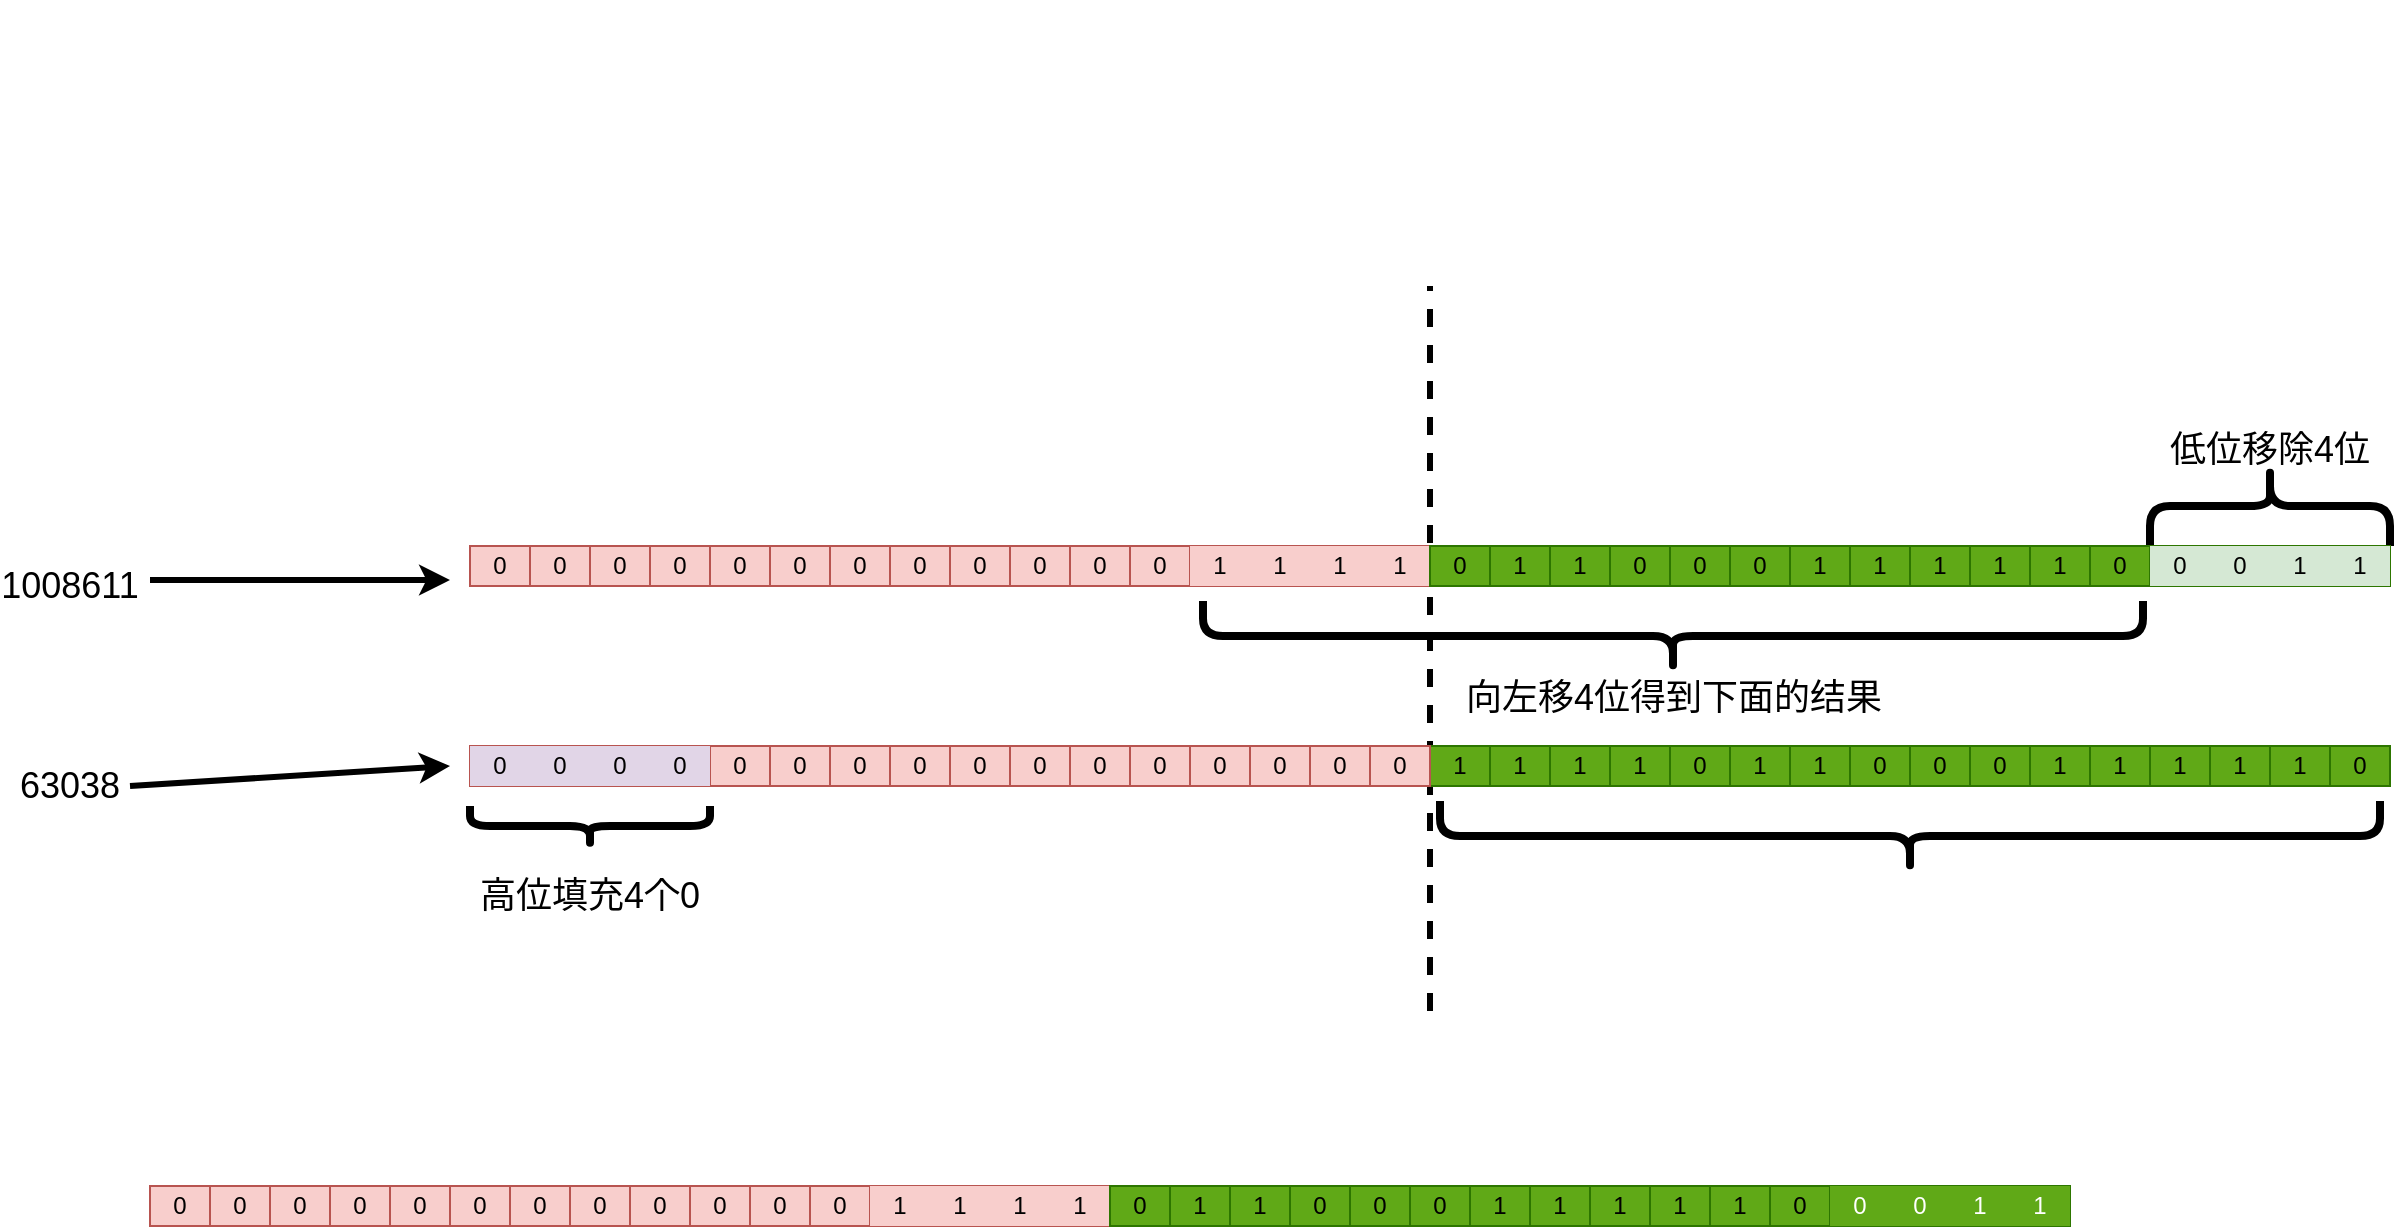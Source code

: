 <mxfile version="14.6.0" type="github">
  <diagram id="zftOgERidzZRtkF6X8tJ" name="第 1 页">
    <mxGraphModel dx="1865" dy="499" grid="1" gridSize="10" guides="1" tooltips="1" connect="1" arrows="1" fold="1" page="1" pageScale="1" pageWidth="827" pageHeight="1169" math="0" shadow="0">
      <root>
        <mxCell id="0" />
        <mxCell id="1" parent="0" />
        <mxCell id="Dma4Zu4GrPWk_2FgmA7a-1" style="edgeStyle=orthogonalEdgeStyle;rounded=0;orthogonalLoop=1;jettySize=auto;html=1;exitX=0.5;exitY=1;exitDx=0;exitDy=0;fontSize=7;" edge="1" parent="1">
          <mxGeometry relative="1" as="geometry">
            <mxPoint x="-325" y="285" as="sourcePoint" />
            <mxPoint x="-325" y="285" as="targetPoint" />
          </mxGeometry>
        </mxCell>
        <mxCell id="Dma4Zu4GrPWk_2FgmA7a-2" value="" style="shape=curlyBracket;whiteSpace=wrap;html=1;rounded=1;fontSize=7;rotation=-90;strokeWidth=4;" vertex="1" parent="1">
          <mxGeometry x="164" y="360" width="35" height="470" as="geometry" />
        </mxCell>
        <mxCell id="Dma4Zu4GrPWk_2FgmA7a-3" value="&lt;font style=&quot;font-size: 18px&quot;&gt;高位填充4个0&lt;/font&gt;" style="text;html=1;strokeColor=none;fillColor=none;align=center;verticalAlign=middle;whiteSpace=wrap;rounded=0;fontSize=7;" vertex="1" parent="1">
          <mxGeometry x="-470" y="700" width="220" height="50" as="geometry" />
        </mxCell>
        <mxCell id="Dma4Zu4GrPWk_2FgmA7a-4" value="" style="shape=curlyBracket;whiteSpace=wrap;html=1;rounded=1;strokeColor=#000000;strokeWidth=4;fillColor=#F8CECC;fontSize=7;align=left;rotation=90;" vertex="1" parent="1">
          <mxGeometry x="460" y="470" width="40" height="120" as="geometry" />
        </mxCell>
        <mxCell id="Dma4Zu4GrPWk_2FgmA7a-5" value="&lt;font style=&quot;font-size: 18px&quot;&gt;低位移除4位&lt;/font&gt;" style="text;html=1;strokeColor=none;fillColor=none;align=center;verticalAlign=middle;whiteSpace=wrap;rounded=0;fontSize=7;" vertex="1" parent="1">
          <mxGeometry x="420" y="491.75" width="120" height="20" as="geometry" />
        </mxCell>
        <mxCell id="Dma4Zu4GrPWk_2FgmA7a-6" value="" style="shape=curlyBracket;whiteSpace=wrap;html=1;rounded=1;fontSize=7;rotation=-90;strokeWidth=4;" vertex="1" parent="1">
          <mxGeometry x="282.5" y="460" width="35" height="470" as="geometry" />
        </mxCell>
        <mxCell id="Dma4Zu4GrPWk_2FgmA7a-7" value="&lt;font style=&quot;font-size: 18px&quot;&gt;向左移4位得到下面的结果&lt;/font&gt;" style="text;html=1;strokeColor=none;fillColor=none;align=center;verticalAlign=middle;whiteSpace=wrap;rounded=0;fontSize=7;" vertex="1" parent="1">
          <mxGeometry x="69.75" y="611.38" width="223.5" height="28.62" as="geometry" />
        </mxCell>
        <mxCell id="Dma4Zu4GrPWk_2FgmA7a-8" value="" style="endArrow=none;dashed=1;html=1;strokeWidth=3;fontSize=7;" edge="1" parent="1">
          <mxGeometry width="50" height="50" relative="1" as="geometry">
            <mxPoint x="60" y="782.5" as="sourcePoint" />
            <mxPoint x="60" y="420" as="targetPoint" />
          </mxGeometry>
        </mxCell>
        <mxCell id="Dma4Zu4GrPWk_2FgmA7a-9" value="" style="shape=curlyBracket;whiteSpace=wrap;html=1;rounded=1;strokeColor=#000000;strokeWidth=4;fillColor=#FFFFFF;fontSize=7;align=left;rotation=-90;" vertex="1" parent="1">
          <mxGeometry x="-370" y="630" width="20" height="120" as="geometry" />
        </mxCell>
        <mxCell id="Dma4Zu4GrPWk_2FgmA7a-10" value="" style="shape=table;html=1;whiteSpace=wrap;startSize=0;container=1;collapsible=0;childLayout=tableLayout;aspect=fixed;strokeColor=#b85450;fillColor=#F8CECC;" vertex="1" parent="1">
          <mxGeometry x="-420" y="550" width="480" height="20" as="geometry" />
        </mxCell>
        <mxCell id="Dma4Zu4GrPWk_2FgmA7a-11" value="" style="shape=partialRectangle;html=1;whiteSpace=wrap;collapsible=0;dropTarget=0;pointerEvents=0;fillColor=none;top=0;left=0;bottom=0;right=0;points=[[0,0.5],[1,0.5]];portConstraint=eastwest;" vertex="1" parent="Dma4Zu4GrPWk_2FgmA7a-10">
          <mxGeometry width="480" height="20" as="geometry" />
        </mxCell>
        <mxCell id="Dma4Zu4GrPWk_2FgmA7a-12" value="0" style="shape=partialRectangle;html=1;whiteSpace=wrap;connectable=0;overflow=hidden;fillColor=none;top=0;left=0;bottom=0;right=0;" vertex="1" parent="Dma4Zu4GrPWk_2FgmA7a-11">
          <mxGeometry width="30" height="20" as="geometry" />
        </mxCell>
        <mxCell id="Dma4Zu4GrPWk_2FgmA7a-13" value="0" style="shape=partialRectangle;html=1;whiteSpace=wrap;connectable=0;overflow=hidden;fillColor=none;top=0;left=0;bottom=0;right=0;" vertex="1" parent="Dma4Zu4GrPWk_2FgmA7a-11">
          <mxGeometry x="30" width="30" height="20" as="geometry" />
        </mxCell>
        <mxCell id="Dma4Zu4GrPWk_2FgmA7a-14" value="0" style="shape=partialRectangle;html=1;whiteSpace=wrap;connectable=0;overflow=hidden;fillColor=none;top=0;left=0;bottom=0;right=0;" vertex="1" parent="Dma4Zu4GrPWk_2FgmA7a-11">
          <mxGeometry x="60" width="30" height="20" as="geometry" />
        </mxCell>
        <mxCell id="Dma4Zu4GrPWk_2FgmA7a-15" value="0" style="shape=partialRectangle;html=1;whiteSpace=wrap;connectable=0;overflow=hidden;fillColor=none;top=0;left=0;bottom=0;right=0;" vertex="1" parent="Dma4Zu4GrPWk_2FgmA7a-11">
          <mxGeometry x="90" width="30" height="20" as="geometry" />
        </mxCell>
        <mxCell id="Dma4Zu4GrPWk_2FgmA7a-16" value="0" style="shape=partialRectangle;html=1;whiteSpace=wrap;connectable=0;overflow=hidden;fillColor=none;top=0;left=0;bottom=0;right=0;" vertex="1" parent="Dma4Zu4GrPWk_2FgmA7a-11">
          <mxGeometry x="120" width="30" height="20" as="geometry" />
        </mxCell>
        <mxCell id="Dma4Zu4GrPWk_2FgmA7a-17" value="0" style="shape=partialRectangle;html=1;whiteSpace=wrap;connectable=0;overflow=hidden;fillColor=none;top=0;left=0;bottom=0;right=0;" vertex="1" parent="Dma4Zu4GrPWk_2FgmA7a-11">
          <mxGeometry x="150" width="30" height="20" as="geometry" />
        </mxCell>
        <mxCell id="Dma4Zu4GrPWk_2FgmA7a-18" value="0" style="shape=partialRectangle;html=1;whiteSpace=wrap;connectable=0;overflow=hidden;fillColor=none;top=0;left=0;bottom=0;right=0;" vertex="1" parent="Dma4Zu4GrPWk_2FgmA7a-11">
          <mxGeometry x="180" width="30" height="20" as="geometry" />
        </mxCell>
        <mxCell id="Dma4Zu4GrPWk_2FgmA7a-19" value="0" style="shape=partialRectangle;html=1;whiteSpace=wrap;connectable=0;overflow=hidden;fillColor=none;top=0;left=0;bottom=0;right=0;" vertex="1" parent="Dma4Zu4GrPWk_2FgmA7a-11">
          <mxGeometry x="210" width="30" height="20" as="geometry" />
        </mxCell>
        <mxCell id="Dma4Zu4GrPWk_2FgmA7a-20" value="0" style="shape=partialRectangle;html=1;whiteSpace=wrap;connectable=0;overflow=hidden;fillColor=none;top=0;left=0;bottom=0;right=0;" vertex="1" parent="Dma4Zu4GrPWk_2FgmA7a-11">
          <mxGeometry x="240" width="30" height="20" as="geometry" />
        </mxCell>
        <mxCell id="Dma4Zu4GrPWk_2FgmA7a-21" value="0" style="shape=partialRectangle;html=1;whiteSpace=wrap;connectable=0;overflow=hidden;fillColor=none;top=0;left=0;bottom=0;right=0;" vertex="1" parent="Dma4Zu4GrPWk_2FgmA7a-11">
          <mxGeometry x="270" width="30" height="20" as="geometry" />
        </mxCell>
        <mxCell id="Dma4Zu4GrPWk_2FgmA7a-22" value="0" style="shape=partialRectangle;html=1;whiteSpace=wrap;connectable=0;overflow=hidden;fillColor=none;top=0;left=0;bottom=0;right=0;" vertex="1" parent="Dma4Zu4GrPWk_2FgmA7a-11">
          <mxGeometry x="300" width="30" height="20" as="geometry" />
        </mxCell>
        <mxCell id="Dma4Zu4GrPWk_2FgmA7a-23" value="0" style="shape=partialRectangle;html=1;whiteSpace=wrap;connectable=0;overflow=hidden;fillColor=none;top=0;left=0;bottom=0;right=0;" vertex="1" parent="Dma4Zu4GrPWk_2FgmA7a-11">
          <mxGeometry x="330" width="30" height="20" as="geometry" />
        </mxCell>
        <mxCell id="Dma4Zu4GrPWk_2FgmA7a-24" value="1" style="shape=partialRectangle;html=1;whiteSpace=wrap;connectable=0;overflow=hidden;top=0;left=0;bottom=0;right=0;fillColor=#f8cecc;strokeColor=#b85450;" vertex="1" parent="Dma4Zu4GrPWk_2FgmA7a-11">
          <mxGeometry x="360" width="30" height="20" as="geometry" />
        </mxCell>
        <mxCell id="Dma4Zu4GrPWk_2FgmA7a-25" value="1" style="shape=partialRectangle;html=1;whiteSpace=wrap;connectable=0;overflow=hidden;top=0;left=0;bottom=0;right=0;fillColor=#f8cecc;strokeColor=#b85450;" vertex="1" parent="Dma4Zu4GrPWk_2FgmA7a-11">
          <mxGeometry x="390" width="30" height="20" as="geometry" />
        </mxCell>
        <mxCell id="Dma4Zu4GrPWk_2FgmA7a-26" value="1" style="shape=partialRectangle;html=1;whiteSpace=wrap;connectable=0;overflow=hidden;top=0;left=0;bottom=0;right=0;fillColor=#f8cecc;strokeColor=#b85450;" vertex="1" parent="Dma4Zu4GrPWk_2FgmA7a-11">
          <mxGeometry x="420" width="30" height="20" as="geometry" />
        </mxCell>
        <mxCell id="Dma4Zu4GrPWk_2FgmA7a-27" value="1" style="shape=partialRectangle;html=1;whiteSpace=wrap;connectable=0;overflow=hidden;top=0;left=0;bottom=0;right=0;fillColor=#f8cecc;strokeColor=#b85450;" vertex="1" parent="Dma4Zu4GrPWk_2FgmA7a-11">
          <mxGeometry x="450" width="30" height="20" as="geometry" />
        </mxCell>
        <mxCell id="Dma4Zu4GrPWk_2FgmA7a-28" value="" style="shape=table;html=1;whiteSpace=wrap;startSize=0;container=1;collapsible=0;childLayout=tableLayout;aspect=fixed;fillColor=#60a917;strokeColor=#2D7600;fontColor=#ffffff;" vertex="1" parent="1">
          <mxGeometry x="60" y="550" width="480" height="20" as="geometry" />
        </mxCell>
        <mxCell id="Dma4Zu4GrPWk_2FgmA7a-29" value="" style="shape=partialRectangle;html=1;whiteSpace=wrap;collapsible=0;dropTarget=0;pointerEvents=0;fillColor=none;top=0;left=0;bottom=0;right=0;points=[[0,0.5],[1,0.5]];portConstraint=eastwest;" vertex="1" parent="Dma4Zu4GrPWk_2FgmA7a-28">
          <mxGeometry width="480" height="20" as="geometry" />
        </mxCell>
        <mxCell id="Dma4Zu4GrPWk_2FgmA7a-30" value="0" style="shape=partialRectangle;html=1;whiteSpace=wrap;connectable=0;overflow=hidden;fillColor=none;top=0;left=0;bottom=0;right=0;" vertex="1" parent="Dma4Zu4GrPWk_2FgmA7a-29">
          <mxGeometry width="30" height="20" as="geometry" />
        </mxCell>
        <mxCell id="Dma4Zu4GrPWk_2FgmA7a-31" value="1" style="shape=partialRectangle;html=1;whiteSpace=wrap;connectable=0;overflow=hidden;fillColor=none;top=0;left=0;bottom=0;right=0;" vertex="1" parent="Dma4Zu4GrPWk_2FgmA7a-29">
          <mxGeometry x="30" width="30" height="20" as="geometry" />
        </mxCell>
        <mxCell id="Dma4Zu4GrPWk_2FgmA7a-32" value="1" style="shape=partialRectangle;html=1;whiteSpace=wrap;connectable=0;overflow=hidden;fillColor=none;top=0;left=0;bottom=0;right=0;" vertex="1" parent="Dma4Zu4GrPWk_2FgmA7a-29">
          <mxGeometry x="60" width="30" height="20" as="geometry" />
        </mxCell>
        <mxCell id="Dma4Zu4GrPWk_2FgmA7a-33" value="0" style="shape=partialRectangle;html=1;whiteSpace=wrap;connectable=0;overflow=hidden;fillColor=none;top=0;left=0;bottom=0;right=0;" vertex="1" parent="Dma4Zu4GrPWk_2FgmA7a-29">
          <mxGeometry x="90" width="30" height="20" as="geometry" />
        </mxCell>
        <mxCell id="Dma4Zu4GrPWk_2FgmA7a-34" value="0" style="shape=partialRectangle;html=1;whiteSpace=wrap;connectable=0;overflow=hidden;fillColor=none;top=0;left=0;bottom=0;right=0;" vertex="1" parent="Dma4Zu4GrPWk_2FgmA7a-29">
          <mxGeometry x="120" width="30" height="20" as="geometry" />
        </mxCell>
        <mxCell id="Dma4Zu4GrPWk_2FgmA7a-35" value="0" style="shape=partialRectangle;html=1;whiteSpace=wrap;connectable=0;overflow=hidden;fillColor=none;top=0;left=0;bottom=0;right=0;" vertex="1" parent="Dma4Zu4GrPWk_2FgmA7a-29">
          <mxGeometry x="150" width="30" height="20" as="geometry" />
        </mxCell>
        <mxCell id="Dma4Zu4GrPWk_2FgmA7a-36" value="1" style="shape=partialRectangle;html=1;whiteSpace=wrap;connectable=0;overflow=hidden;fillColor=none;top=0;left=0;bottom=0;right=0;" vertex="1" parent="Dma4Zu4GrPWk_2FgmA7a-29">
          <mxGeometry x="180" width="30" height="20" as="geometry" />
        </mxCell>
        <mxCell id="Dma4Zu4GrPWk_2FgmA7a-37" value="1" style="shape=partialRectangle;html=1;whiteSpace=wrap;connectable=0;overflow=hidden;fillColor=none;top=0;left=0;bottom=0;right=0;" vertex="1" parent="Dma4Zu4GrPWk_2FgmA7a-29">
          <mxGeometry x="210" width="30" height="20" as="geometry" />
        </mxCell>
        <mxCell id="Dma4Zu4GrPWk_2FgmA7a-38" value="1" style="shape=partialRectangle;html=1;whiteSpace=wrap;connectable=0;overflow=hidden;fillColor=none;top=0;left=0;bottom=0;right=0;" vertex="1" parent="Dma4Zu4GrPWk_2FgmA7a-29">
          <mxGeometry x="240" width="30" height="20" as="geometry" />
        </mxCell>
        <mxCell id="Dma4Zu4GrPWk_2FgmA7a-39" value="1" style="shape=partialRectangle;html=1;whiteSpace=wrap;connectable=0;overflow=hidden;fillColor=none;top=0;left=0;bottom=0;right=0;" vertex="1" parent="Dma4Zu4GrPWk_2FgmA7a-29">
          <mxGeometry x="270" width="30" height="20" as="geometry" />
        </mxCell>
        <mxCell id="Dma4Zu4GrPWk_2FgmA7a-40" value="1" style="shape=partialRectangle;html=1;whiteSpace=wrap;connectable=0;overflow=hidden;fillColor=none;top=0;left=0;bottom=0;right=0;" vertex="1" parent="Dma4Zu4GrPWk_2FgmA7a-29">
          <mxGeometry x="300" width="30" height="20" as="geometry" />
        </mxCell>
        <mxCell id="Dma4Zu4GrPWk_2FgmA7a-41" value="0" style="shape=partialRectangle;html=1;whiteSpace=wrap;connectable=0;overflow=hidden;fillColor=none;top=0;left=0;bottom=0;right=0;" vertex="1" parent="Dma4Zu4GrPWk_2FgmA7a-29">
          <mxGeometry x="330" width="30" height="20" as="geometry" />
        </mxCell>
        <mxCell id="Dma4Zu4GrPWk_2FgmA7a-42" value="0" style="shape=partialRectangle;html=1;whiteSpace=wrap;connectable=0;overflow=hidden;fillColor=#d5e8d4;top=0;left=0;bottom=0;right=0;strokeColor=#82b366;" vertex="1" parent="Dma4Zu4GrPWk_2FgmA7a-29">
          <mxGeometry x="360" width="30" height="20" as="geometry" />
        </mxCell>
        <mxCell id="Dma4Zu4GrPWk_2FgmA7a-43" value="0" style="shape=partialRectangle;html=1;whiteSpace=wrap;connectable=0;overflow=hidden;fillColor=#d5e8d4;top=0;left=0;bottom=0;right=0;strokeColor=#82b366;" vertex="1" parent="Dma4Zu4GrPWk_2FgmA7a-29">
          <mxGeometry x="390" width="30" height="20" as="geometry" />
        </mxCell>
        <mxCell id="Dma4Zu4GrPWk_2FgmA7a-44" value="1" style="shape=partialRectangle;html=1;whiteSpace=wrap;connectable=0;overflow=hidden;fillColor=#d5e8d4;top=0;left=0;bottom=0;right=0;strokeColor=#82b366;" vertex="1" parent="Dma4Zu4GrPWk_2FgmA7a-29">
          <mxGeometry x="420" width="30" height="20" as="geometry" />
        </mxCell>
        <mxCell id="Dma4Zu4GrPWk_2FgmA7a-45" value="1" style="shape=partialRectangle;html=1;whiteSpace=wrap;connectable=0;overflow=hidden;fillColor=#d5e8d4;top=0;left=0;bottom=0;right=0;strokeColor=#82b366;" vertex="1" parent="Dma4Zu4GrPWk_2FgmA7a-29">
          <mxGeometry x="450" width="30" height="20" as="geometry" />
        </mxCell>
        <mxCell id="Dma4Zu4GrPWk_2FgmA7a-46" value="" style="shape=table;html=1;whiteSpace=wrap;startSize=0;container=1;collapsible=0;childLayout=tableLayout;aspect=fixed;fillColor=#60a917;strokeColor=#2D7600;fontColor=#ffffff;" vertex="1" parent="1">
          <mxGeometry x="60" y="650" width="480" height="20" as="geometry" />
        </mxCell>
        <mxCell id="Dma4Zu4GrPWk_2FgmA7a-47" value="" style="shape=partialRectangle;html=1;whiteSpace=wrap;collapsible=0;dropTarget=0;pointerEvents=0;fillColor=none;top=0;left=0;bottom=0;right=0;points=[[0,0.5],[1,0.5]];portConstraint=eastwest;" vertex="1" parent="Dma4Zu4GrPWk_2FgmA7a-46">
          <mxGeometry width="480" height="20" as="geometry" />
        </mxCell>
        <mxCell id="Dma4Zu4GrPWk_2FgmA7a-48" value="1" style="shape=partialRectangle;html=1;whiteSpace=wrap;connectable=0;overflow=hidden;fillColor=none;top=0;left=0;bottom=0;right=0;" vertex="1" parent="Dma4Zu4GrPWk_2FgmA7a-47">
          <mxGeometry width="30" height="20" as="geometry" />
        </mxCell>
        <mxCell id="Dma4Zu4GrPWk_2FgmA7a-49" value="1" style="shape=partialRectangle;html=1;whiteSpace=wrap;connectable=0;overflow=hidden;fillColor=none;top=0;left=0;bottom=0;right=0;" vertex="1" parent="Dma4Zu4GrPWk_2FgmA7a-47">
          <mxGeometry x="30" width="30" height="20" as="geometry" />
        </mxCell>
        <mxCell id="Dma4Zu4GrPWk_2FgmA7a-50" value="1" style="shape=partialRectangle;html=1;whiteSpace=wrap;connectable=0;overflow=hidden;fillColor=none;top=0;left=0;bottom=0;right=0;" vertex="1" parent="Dma4Zu4GrPWk_2FgmA7a-47">
          <mxGeometry x="60" width="30" height="20" as="geometry" />
        </mxCell>
        <mxCell id="Dma4Zu4GrPWk_2FgmA7a-51" value="1" style="shape=partialRectangle;html=1;whiteSpace=wrap;connectable=0;overflow=hidden;fillColor=none;top=0;left=0;bottom=0;right=0;" vertex="1" parent="Dma4Zu4GrPWk_2FgmA7a-47">
          <mxGeometry x="90" width="30" height="20" as="geometry" />
        </mxCell>
        <mxCell id="Dma4Zu4GrPWk_2FgmA7a-52" value="0" style="shape=partialRectangle;html=1;whiteSpace=wrap;connectable=0;overflow=hidden;fillColor=none;top=0;left=0;bottom=0;right=0;" vertex="1" parent="Dma4Zu4GrPWk_2FgmA7a-47">
          <mxGeometry x="120" width="30" height="20" as="geometry" />
        </mxCell>
        <mxCell id="Dma4Zu4GrPWk_2FgmA7a-53" value="1" style="shape=partialRectangle;html=1;whiteSpace=wrap;connectable=0;overflow=hidden;fillColor=none;top=0;left=0;bottom=0;right=0;" vertex="1" parent="Dma4Zu4GrPWk_2FgmA7a-47">
          <mxGeometry x="150" width="30" height="20" as="geometry" />
        </mxCell>
        <mxCell id="Dma4Zu4GrPWk_2FgmA7a-54" value="1" style="shape=partialRectangle;html=1;whiteSpace=wrap;connectable=0;overflow=hidden;fillColor=none;top=0;left=0;bottom=0;right=0;" vertex="1" parent="Dma4Zu4GrPWk_2FgmA7a-47">
          <mxGeometry x="180" width="30" height="20" as="geometry" />
        </mxCell>
        <mxCell id="Dma4Zu4GrPWk_2FgmA7a-55" value="0" style="shape=partialRectangle;html=1;whiteSpace=wrap;connectable=0;overflow=hidden;fillColor=none;top=0;left=0;bottom=0;right=0;" vertex="1" parent="Dma4Zu4GrPWk_2FgmA7a-47">
          <mxGeometry x="210" width="30" height="20" as="geometry" />
        </mxCell>
        <mxCell id="Dma4Zu4GrPWk_2FgmA7a-56" value="0" style="shape=partialRectangle;html=1;whiteSpace=wrap;connectable=0;overflow=hidden;fillColor=none;top=0;left=0;bottom=0;right=0;" vertex="1" parent="Dma4Zu4GrPWk_2FgmA7a-47">
          <mxGeometry x="240" width="30" height="20" as="geometry" />
        </mxCell>
        <mxCell id="Dma4Zu4GrPWk_2FgmA7a-57" value="0" style="shape=partialRectangle;html=1;whiteSpace=wrap;connectable=0;overflow=hidden;fillColor=none;top=0;left=0;bottom=0;right=0;" vertex="1" parent="Dma4Zu4GrPWk_2FgmA7a-47">
          <mxGeometry x="270" width="30" height="20" as="geometry" />
        </mxCell>
        <mxCell id="Dma4Zu4GrPWk_2FgmA7a-58" value="1" style="shape=partialRectangle;html=1;whiteSpace=wrap;connectable=0;overflow=hidden;fillColor=none;top=0;left=0;bottom=0;right=0;" vertex="1" parent="Dma4Zu4GrPWk_2FgmA7a-47">
          <mxGeometry x="300" width="30" height="20" as="geometry" />
        </mxCell>
        <mxCell id="Dma4Zu4GrPWk_2FgmA7a-59" value="1" style="shape=partialRectangle;html=1;whiteSpace=wrap;connectable=0;overflow=hidden;fillColor=none;top=0;left=0;bottom=0;right=0;" vertex="1" parent="Dma4Zu4GrPWk_2FgmA7a-47">
          <mxGeometry x="330" width="30" height="20" as="geometry" />
        </mxCell>
        <mxCell id="Dma4Zu4GrPWk_2FgmA7a-60" value="1" style="shape=partialRectangle;html=1;whiteSpace=wrap;connectable=0;overflow=hidden;fillColor=none;top=0;left=0;bottom=0;right=0;" vertex="1" parent="Dma4Zu4GrPWk_2FgmA7a-47">
          <mxGeometry x="360" width="30" height="20" as="geometry" />
        </mxCell>
        <mxCell id="Dma4Zu4GrPWk_2FgmA7a-61" value="1" style="shape=partialRectangle;html=1;whiteSpace=wrap;connectable=0;overflow=hidden;fillColor=none;top=0;left=0;bottom=0;right=0;" vertex="1" parent="Dma4Zu4GrPWk_2FgmA7a-47">
          <mxGeometry x="390" width="30" height="20" as="geometry" />
        </mxCell>
        <mxCell id="Dma4Zu4GrPWk_2FgmA7a-62" value="1" style="shape=partialRectangle;html=1;whiteSpace=wrap;connectable=0;overflow=hidden;fillColor=none;top=0;left=0;bottom=0;right=0;" vertex="1" parent="Dma4Zu4GrPWk_2FgmA7a-47">
          <mxGeometry x="420" width="30" height="20" as="geometry" />
        </mxCell>
        <mxCell id="Dma4Zu4GrPWk_2FgmA7a-63" value="0" style="shape=partialRectangle;html=1;whiteSpace=wrap;connectable=0;overflow=hidden;fillColor=none;top=0;left=0;bottom=0;right=0;" vertex="1" parent="Dma4Zu4GrPWk_2FgmA7a-47">
          <mxGeometry x="450" width="30" height="20" as="geometry" />
        </mxCell>
        <mxCell id="Dma4Zu4GrPWk_2FgmA7a-64" value="" style="shape=table;html=1;whiteSpace=wrap;startSize=0;container=1;collapsible=0;childLayout=tableLayout;aspect=fixed;fillColor=#f8cecc;strokeColor=#b85450;" vertex="1" parent="1">
          <mxGeometry x="-420" y="650" width="480" height="20" as="geometry" />
        </mxCell>
        <mxCell id="Dma4Zu4GrPWk_2FgmA7a-65" value="" style="shape=partialRectangle;html=1;whiteSpace=wrap;collapsible=0;dropTarget=0;pointerEvents=0;fillColor=none;top=0;left=0;bottom=0;right=0;points=[[0,0.5],[1,0.5]];portConstraint=eastwest;" vertex="1" parent="Dma4Zu4GrPWk_2FgmA7a-64">
          <mxGeometry width="480" height="20" as="geometry" />
        </mxCell>
        <mxCell id="Dma4Zu4GrPWk_2FgmA7a-66" value="0" style="shape=partialRectangle;html=1;whiteSpace=wrap;connectable=0;overflow=hidden;fillColor=#e1d5e7;top=0;left=0;bottom=0;right=0;strokeColor=#9673a6;" vertex="1" parent="Dma4Zu4GrPWk_2FgmA7a-65">
          <mxGeometry width="30" height="20" as="geometry" />
        </mxCell>
        <mxCell id="Dma4Zu4GrPWk_2FgmA7a-67" value="0" style="shape=partialRectangle;html=1;whiteSpace=wrap;connectable=0;overflow=hidden;fillColor=#e1d5e7;top=0;left=0;bottom=0;right=0;strokeColor=#9673a6;" vertex="1" parent="Dma4Zu4GrPWk_2FgmA7a-65">
          <mxGeometry x="30" width="30" height="20" as="geometry" />
        </mxCell>
        <mxCell id="Dma4Zu4GrPWk_2FgmA7a-68" value="0" style="shape=partialRectangle;html=1;whiteSpace=wrap;connectable=0;overflow=hidden;fillColor=#e1d5e7;top=0;left=0;bottom=0;right=0;strokeColor=#9673a6;" vertex="1" parent="Dma4Zu4GrPWk_2FgmA7a-65">
          <mxGeometry x="60" width="30" height="20" as="geometry" />
        </mxCell>
        <mxCell id="Dma4Zu4GrPWk_2FgmA7a-69" value="0" style="shape=partialRectangle;html=1;whiteSpace=wrap;connectable=0;overflow=hidden;fillColor=#e1d5e7;top=0;left=0;bottom=0;right=0;strokeColor=#9673a6;" vertex="1" parent="Dma4Zu4GrPWk_2FgmA7a-65">
          <mxGeometry x="90" width="30" height="20" as="geometry" />
        </mxCell>
        <mxCell id="Dma4Zu4GrPWk_2FgmA7a-70" value="0" style="shape=partialRectangle;html=1;whiteSpace=wrap;connectable=0;overflow=hidden;fillColor=none;top=0;left=0;bottom=0;right=0;" vertex="1" parent="Dma4Zu4GrPWk_2FgmA7a-65">
          <mxGeometry x="120" width="30" height="20" as="geometry" />
        </mxCell>
        <mxCell id="Dma4Zu4GrPWk_2FgmA7a-71" value="0" style="shape=partialRectangle;html=1;whiteSpace=wrap;connectable=0;overflow=hidden;fillColor=none;top=0;left=0;bottom=0;right=0;" vertex="1" parent="Dma4Zu4GrPWk_2FgmA7a-65">
          <mxGeometry x="150" width="30" height="20" as="geometry" />
        </mxCell>
        <mxCell id="Dma4Zu4GrPWk_2FgmA7a-72" value="0" style="shape=partialRectangle;html=1;whiteSpace=wrap;connectable=0;overflow=hidden;fillColor=none;top=0;left=0;bottom=0;right=0;" vertex="1" parent="Dma4Zu4GrPWk_2FgmA7a-65">
          <mxGeometry x="180" width="30" height="20" as="geometry" />
        </mxCell>
        <mxCell id="Dma4Zu4GrPWk_2FgmA7a-73" value="0" style="shape=partialRectangle;html=1;whiteSpace=wrap;connectable=0;overflow=hidden;fillColor=none;top=0;left=0;bottom=0;right=0;" vertex="1" parent="Dma4Zu4GrPWk_2FgmA7a-65">
          <mxGeometry x="210" width="30" height="20" as="geometry" />
        </mxCell>
        <mxCell id="Dma4Zu4GrPWk_2FgmA7a-74" value="0" style="shape=partialRectangle;html=1;whiteSpace=wrap;connectable=0;overflow=hidden;fillColor=none;top=0;left=0;bottom=0;right=0;" vertex="1" parent="Dma4Zu4GrPWk_2FgmA7a-65">
          <mxGeometry x="240" width="30" height="20" as="geometry" />
        </mxCell>
        <mxCell id="Dma4Zu4GrPWk_2FgmA7a-75" value="0" style="shape=partialRectangle;html=1;whiteSpace=wrap;connectable=0;overflow=hidden;fillColor=none;top=0;left=0;bottom=0;right=0;" vertex="1" parent="Dma4Zu4GrPWk_2FgmA7a-65">
          <mxGeometry x="270" width="30" height="20" as="geometry" />
        </mxCell>
        <mxCell id="Dma4Zu4GrPWk_2FgmA7a-76" value="0" style="shape=partialRectangle;html=1;whiteSpace=wrap;connectable=0;overflow=hidden;fillColor=none;top=0;left=0;bottom=0;right=0;" vertex="1" parent="Dma4Zu4GrPWk_2FgmA7a-65">
          <mxGeometry x="300" width="30" height="20" as="geometry" />
        </mxCell>
        <mxCell id="Dma4Zu4GrPWk_2FgmA7a-77" value="0" style="shape=partialRectangle;html=1;whiteSpace=wrap;connectable=0;overflow=hidden;fillColor=none;top=0;left=0;bottom=0;right=0;" vertex="1" parent="Dma4Zu4GrPWk_2FgmA7a-65">
          <mxGeometry x="330" width="30" height="20" as="geometry" />
        </mxCell>
        <mxCell id="Dma4Zu4GrPWk_2FgmA7a-78" value="0" style="shape=partialRectangle;html=1;whiteSpace=wrap;connectable=0;overflow=hidden;fillColor=none;top=0;left=0;bottom=0;right=0;" vertex="1" parent="Dma4Zu4GrPWk_2FgmA7a-65">
          <mxGeometry x="360" width="30" height="20" as="geometry" />
        </mxCell>
        <mxCell id="Dma4Zu4GrPWk_2FgmA7a-79" value="0" style="shape=partialRectangle;html=1;whiteSpace=wrap;connectable=0;overflow=hidden;fillColor=none;top=0;left=0;bottom=0;right=0;" vertex="1" parent="Dma4Zu4GrPWk_2FgmA7a-65">
          <mxGeometry x="390" width="30" height="20" as="geometry" />
        </mxCell>
        <mxCell id="Dma4Zu4GrPWk_2FgmA7a-80" value="0" style="shape=partialRectangle;html=1;whiteSpace=wrap;connectable=0;overflow=hidden;fillColor=none;top=0;left=0;bottom=0;right=0;" vertex="1" parent="Dma4Zu4GrPWk_2FgmA7a-65">
          <mxGeometry x="420" width="30" height="20" as="geometry" />
        </mxCell>
        <mxCell id="Dma4Zu4GrPWk_2FgmA7a-81" value="0" style="shape=partialRectangle;html=1;whiteSpace=wrap;connectable=0;overflow=hidden;fillColor=none;top=0;left=0;bottom=0;right=0;" vertex="1" parent="Dma4Zu4GrPWk_2FgmA7a-65">
          <mxGeometry x="450" width="30" height="20" as="geometry" />
        </mxCell>
        <mxCell id="Dma4Zu4GrPWk_2FgmA7a-82" value="" style="endArrow=classic;html=1;strokeWidth=3;fontSize=7;" edge="1" parent="1">
          <mxGeometry width="50" height="50" relative="1" as="geometry">
            <mxPoint x="-580" y="567" as="sourcePoint" />
            <mxPoint x="-430" y="567" as="targetPoint" />
          </mxGeometry>
        </mxCell>
        <mxCell id="Dma4Zu4GrPWk_2FgmA7a-83" value="" style="endArrow=classic;html=1;strokeWidth=3;fontSize=7;" edge="1" parent="1">
          <mxGeometry width="50" height="50" relative="1" as="geometry">
            <mxPoint x="-590" y="670" as="sourcePoint" />
            <mxPoint x="-430" y="660" as="targetPoint" />
          </mxGeometry>
        </mxCell>
        <mxCell id="Dma4Zu4GrPWk_2FgmA7a-84" value="&lt;font style=&quot;font-size: 18px&quot;&gt;63038&lt;/font&gt;" style="text;html=1;strokeColor=none;fillColor=none;align=center;verticalAlign=middle;whiteSpace=wrap;rounded=0;fontSize=7;" vertex="1" parent="1">
          <mxGeometry x="-650" y="660" width="60" height="20" as="geometry" />
        </mxCell>
        <mxCell id="Dma4Zu4GrPWk_2FgmA7a-85" value="&lt;font style=&quot;font-size: 18px&quot;&gt;1008611&lt;/font&gt;" style="text;html=1;align=center;verticalAlign=middle;whiteSpace=wrap;rounded=0;fontSize=7;" vertex="1" parent="1">
          <mxGeometry x="-640" y="560" width="40" height="20" as="geometry" />
        </mxCell>
        <mxCell id="Dma4Zu4GrPWk_2FgmA7a-86" value="" style="shape=table;html=1;whiteSpace=wrap;startSize=0;container=1;collapsible=0;childLayout=tableLayout;aspect=fixed;strokeColor=#b85450;fillColor=#F8CECC;" vertex="1" parent="1">
          <mxGeometry x="-580" y="870" width="480" height="20" as="geometry" />
        </mxCell>
        <mxCell id="Dma4Zu4GrPWk_2FgmA7a-87" value="" style="shape=partialRectangle;html=1;whiteSpace=wrap;collapsible=0;dropTarget=0;pointerEvents=0;fillColor=none;top=0;left=0;bottom=0;right=0;points=[[0,0.5],[1,0.5]];portConstraint=eastwest;" vertex="1" parent="Dma4Zu4GrPWk_2FgmA7a-86">
          <mxGeometry width="480" height="20" as="geometry" />
        </mxCell>
        <mxCell id="Dma4Zu4GrPWk_2FgmA7a-88" value="0" style="shape=partialRectangle;html=1;whiteSpace=wrap;connectable=0;overflow=hidden;fillColor=none;top=0;left=0;bottom=0;right=0;" vertex="1" parent="Dma4Zu4GrPWk_2FgmA7a-87">
          <mxGeometry width="30" height="20" as="geometry" />
        </mxCell>
        <mxCell id="Dma4Zu4GrPWk_2FgmA7a-89" value="0" style="shape=partialRectangle;html=1;whiteSpace=wrap;connectable=0;overflow=hidden;fillColor=none;top=0;left=0;bottom=0;right=0;" vertex="1" parent="Dma4Zu4GrPWk_2FgmA7a-87">
          <mxGeometry x="30" width="30" height="20" as="geometry" />
        </mxCell>
        <mxCell id="Dma4Zu4GrPWk_2FgmA7a-90" value="0" style="shape=partialRectangle;html=1;whiteSpace=wrap;connectable=0;overflow=hidden;fillColor=none;top=0;left=0;bottom=0;right=0;" vertex="1" parent="Dma4Zu4GrPWk_2FgmA7a-87">
          <mxGeometry x="60" width="30" height="20" as="geometry" />
        </mxCell>
        <mxCell id="Dma4Zu4GrPWk_2FgmA7a-91" value="0" style="shape=partialRectangle;html=1;whiteSpace=wrap;connectable=0;overflow=hidden;fillColor=none;top=0;left=0;bottom=0;right=0;" vertex="1" parent="Dma4Zu4GrPWk_2FgmA7a-87">
          <mxGeometry x="90" width="30" height="20" as="geometry" />
        </mxCell>
        <mxCell id="Dma4Zu4GrPWk_2FgmA7a-92" value="0" style="shape=partialRectangle;html=1;whiteSpace=wrap;connectable=0;overflow=hidden;fillColor=none;top=0;left=0;bottom=0;right=0;" vertex="1" parent="Dma4Zu4GrPWk_2FgmA7a-87">
          <mxGeometry x="120" width="30" height="20" as="geometry" />
        </mxCell>
        <mxCell id="Dma4Zu4GrPWk_2FgmA7a-93" value="0" style="shape=partialRectangle;html=1;whiteSpace=wrap;connectable=0;overflow=hidden;fillColor=none;top=0;left=0;bottom=0;right=0;" vertex="1" parent="Dma4Zu4GrPWk_2FgmA7a-87">
          <mxGeometry x="150" width="30" height="20" as="geometry" />
        </mxCell>
        <mxCell id="Dma4Zu4GrPWk_2FgmA7a-94" value="0" style="shape=partialRectangle;html=1;whiteSpace=wrap;connectable=0;overflow=hidden;fillColor=none;top=0;left=0;bottom=0;right=0;" vertex="1" parent="Dma4Zu4GrPWk_2FgmA7a-87">
          <mxGeometry x="180" width="30" height="20" as="geometry" />
        </mxCell>
        <mxCell id="Dma4Zu4GrPWk_2FgmA7a-95" value="0" style="shape=partialRectangle;html=1;whiteSpace=wrap;connectable=0;overflow=hidden;fillColor=none;top=0;left=0;bottom=0;right=0;" vertex="1" parent="Dma4Zu4GrPWk_2FgmA7a-87">
          <mxGeometry x="210" width="30" height="20" as="geometry" />
        </mxCell>
        <mxCell id="Dma4Zu4GrPWk_2FgmA7a-96" value="0" style="shape=partialRectangle;html=1;whiteSpace=wrap;connectable=0;overflow=hidden;fillColor=none;top=0;left=0;bottom=0;right=0;" vertex="1" parent="Dma4Zu4GrPWk_2FgmA7a-87">
          <mxGeometry x="240" width="30" height="20" as="geometry" />
        </mxCell>
        <mxCell id="Dma4Zu4GrPWk_2FgmA7a-97" value="0" style="shape=partialRectangle;html=1;whiteSpace=wrap;connectable=0;overflow=hidden;fillColor=none;top=0;left=0;bottom=0;right=0;" vertex="1" parent="Dma4Zu4GrPWk_2FgmA7a-87">
          <mxGeometry x="270" width="30" height="20" as="geometry" />
        </mxCell>
        <mxCell id="Dma4Zu4GrPWk_2FgmA7a-98" value="0" style="shape=partialRectangle;html=1;whiteSpace=wrap;connectable=0;overflow=hidden;fillColor=none;top=0;left=0;bottom=0;right=0;" vertex="1" parent="Dma4Zu4GrPWk_2FgmA7a-87">
          <mxGeometry x="300" width="30" height="20" as="geometry" />
        </mxCell>
        <mxCell id="Dma4Zu4GrPWk_2FgmA7a-99" value="0" style="shape=partialRectangle;html=1;whiteSpace=wrap;connectable=0;overflow=hidden;fillColor=none;top=0;left=0;bottom=0;right=0;" vertex="1" parent="Dma4Zu4GrPWk_2FgmA7a-87">
          <mxGeometry x="330" width="30" height="20" as="geometry" />
        </mxCell>
        <mxCell id="Dma4Zu4GrPWk_2FgmA7a-100" value="1" style="shape=partialRectangle;html=1;whiteSpace=wrap;connectable=0;overflow=hidden;top=0;left=0;bottom=0;right=0;fillColor=#f8cecc;strokeColor=#b85450;" vertex="1" parent="Dma4Zu4GrPWk_2FgmA7a-87">
          <mxGeometry x="360" width="30" height="20" as="geometry" />
        </mxCell>
        <mxCell id="Dma4Zu4GrPWk_2FgmA7a-101" value="1" style="shape=partialRectangle;html=1;whiteSpace=wrap;connectable=0;overflow=hidden;top=0;left=0;bottom=0;right=0;fillColor=#f8cecc;strokeColor=#b85450;" vertex="1" parent="Dma4Zu4GrPWk_2FgmA7a-87">
          <mxGeometry x="390" width="30" height="20" as="geometry" />
        </mxCell>
        <mxCell id="Dma4Zu4GrPWk_2FgmA7a-102" value="1" style="shape=partialRectangle;html=1;whiteSpace=wrap;connectable=0;overflow=hidden;top=0;left=0;bottom=0;right=0;fillColor=#f8cecc;strokeColor=#b85450;" vertex="1" parent="Dma4Zu4GrPWk_2FgmA7a-87">
          <mxGeometry x="420" width="30" height="20" as="geometry" />
        </mxCell>
        <mxCell id="Dma4Zu4GrPWk_2FgmA7a-103" value="1" style="shape=partialRectangle;html=1;whiteSpace=wrap;connectable=0;overflow=hidden;top=0;left=0;bottom=0;right=0;fillColor=#f8cecc;strokeColor=#b85450;" vertex="1" parent="Dma4Zu4GrPWk_2FgmA7a-87">
          <mxGeometry x="450" width="30" height="20" as="geometry" />
        </mxCell>
        <mxCell id="Dma4Zu4GrPWk_2FgmA7a-104" value="" style="shape=table;html=1;whiteSpace=wrap;startSize=0;container=1;collapsible=0;childLayout=tableLayout;aspect=fixed;fillColor=#60a917;strokeColor=#2D7600;fontColor=#ffffff;" vertex="1" parent="1">
          <mxGeometry x="-100" y="870" width="480" height="20" as="geometry" />
        </mxCell>
        <mxCell id="Dma4Zu4GrPWk_2FgmA7a-105" value="" style="shape=partialRectangle;html=1;whiteSpace=wrap;collapsible=0;dropTarget=0;pointerEvents=0;fillColor=none;top=0;left=0;bottom=0;right=0;points=[[0,0.5],[1,0.5]];portConstraint=eastwest;" vertex="1" parent="Dma4Zu4GrPWk_2FgmA7a-104">
          <mxGeometry width="480" height="20" as="geometry" />
        </mxCell>
        <mxCell id="Dma4Zu4GrPWk_2FgmA7a-106" value="0" style="shape=partialRectangle;html=1;whiteSpace=wrap;connectable=0;overflow=hidden;fillColor=none;top=0;left=0;bottom=0;right=0;" vertex="1" parent="Dma4Zu4GrPWk_2FgmA7a-105">
          <mxGeometry width="30" height="20" as="geometry" />
        </mxCell>
        <mxCell id="Dma4Zu4GrPWk_2FgmA7a-107" value="1" style="shape=partialRectangle;html=1;whiteSpace=wrap;connectable=0;overflow=hidden;fillColor=none;top=0;left=0;bottom=0;right=0;" vertex="1" parent="Dma4Zu4GrPWk_2FgmA7a-105">
          <mxGeometry x="30" width="30" height="20" as="geometry" />
        </mxCell>
        <mxCell id="Dma4Zu4GrPWk_2FgmA7a-108" value="1" style="shape=partialRectangle;html=1;whiteSpace=wrap;connectable=0;overflow=hidden;fillColor=none;top=0;left=0;bottom=0;right=0;" vertex="1" parent="Dma4Zu4GrPWk_2FgmA7a-105">
          <mxGeometry x="60" width="30" height="20" as="geometry" />
        </mxCell>
        <mxCell id="Dma4Zu4GrPWk_2FgmA7a-109" value="0" style="shape=partialRectangle;html=1;whiteSpace=wrap;connectable=0;overflow=hidden;fillColor=none;top=0;left=0;bottom=0;right=0;" vertex="1" parent="Dma4Zu4GrPWk_2FgmA7a-105">
          <mxGeometry x="90" width="30" height="20" as="geometry" />
        </mxCell>
        <mxCell id="Dma4Zu4GrPWk_2FgmA7a-110" value="0" style="shape=partialRectangle;html=1;whiteSpace=wrap;connectable=0;overflow=hidden;fillColor=none;top=0;left=0;bottom=0;right=0;" vertex="1" parent="Dma4Zu4GrPWk_2FgmA7a-105">
          <mxGeometry x="120" width="30" height="20" as="geometry" />
        </mxCell>
        <mxCell id="Dma4Zu4GrPWk_2FgmA7a-111" value="0" style="shape=partialRectangle;html=1;whiteSpace=wrap;connectable=0;overflow=hidden;fillColor=none;top=0;left=0;bottom=0;right=0;" vertex="1" parent="Dma4Zu4GrPWk_2FgmA7a-105">
          <mxGeometry x="150" width="30" height="20" as="geometry" />
        </mxCell>
        <mxCell id="Dma4Zu4GrPWk_2FgmA7a-112" value="1" style="shape=partialRectangle;html=1;whiteSpace=wrap;connectable=0;overflow=hidden;fillColor=none;top=0;left=0;bottom=0;right=0;" vertex="1" parent="Dma4Zu4GrPWk_2FgmA7a-105">
          <mxGeometry x="180" width="30" height="20" as="geometry" />
        </mxCell>
        <mxCell id="Dma4Zu4GrPWk_2FgmA7a-113" value="1" style="shape=partialRectangle;html=1;whiteSpace=wrap;connectable=0;overflow=hidden;fillColor=none;top=0;left=0;bottom=0;right=0;" vertex="1" parent="Dma4Zu4GrPWk_2FgmA7a-105">
          <mxGeometry x="210" width="30" height="20" as="geometry" />
        </mxCell>
        <mxCell id="Dma4Zu4GrPWk_2FgmA7a-114" value="1" style="shape=partialRectangle;html=1;whiteSpace=wrap;connectable=0;overflow=hidden;fillColor=none;top=0;left=0;bottom=0;right=0;" vertex="1" parent="Dma4Zu4GrPWk_2FgmA7a-105">
          <mxGeometry x="240" width="30" height="20" as="geometry" />
        </mxCell>
        <mxCell id="Dma4Zu4GrPWk_2FgmA7a-115" value="1" style="shape=partialRectangle;html=1;whiteSpace=wrap;connectable=0;overflow=hidden;fillColor=none;top=0;left=0;bottom=0;right=0;" vertex="1" parent="Dma4Zu4GrPWk_2FgmA7a-105">
          <mxGeometry x="270" width="30" height="20" as="geometry" />
        </mxCell>
        <mxCell id="Dma4Zu4GrPWk_2FgmA7a-116" value="1" style="shape=partialRectangle;html=1;whiteSpace=wrap;connectable=0;overflow=hidden;fillColor=none;top=0;left=0;bottom=0;right=0;" vertex="1" parent="Dma4Zu4GrPWk_2FgmA7a-105">
          <mxGeometry x="300" width="30" height="20" as="geometry" />
        </mxCell>
        <mxCell id="Dma4Zu4GrPWk_2FgmA7a-117" value="0" style="shape=partialRectangle;html=1;whiteSpace=wrap;connectable=0;overflow=hidden;fillColor=none;top=0;left=0;bottom=0;right=0;" vertex="1" parent="Dma4Zu4GrPWk_2FgmA7a-105">
          <mxGeometry x="330" width="30" height="20" as="geometry" />
        </mxCell>
        <mxCell id="Dma4Zu4GrPWk_2FgmA7a-118" value="0" style="shape=partialRectangle;html=1;whiteSpace=wrap;connectable=0;overflow=hidden;fillColor=#60a917;top=0;left=0;bottom=0;right=0;strokeColor=#2D7600;fontColor=#ffffff;" vertex="1" parent="Dma4Zu4GrPWk_2FgmA7a-105">
          <mxGeometry x="360" width="30" height="20" as="geometry" />
        </mxCell>
        <mxCell id="Dma4Zu4GrPWk_2FgmA7a-119" value="0" style="shape=partialRectangle;html=1;whiteSpace=wrap;connectable=0;overflow=hidden;fillColor=#60a917;top=0;left=0;bottom=0;right=0;strokeColor=#2D7600;fontColor=#ffffff;" vertex="1" parent="Dma4Zu4GrPWk_2FgmA7a-105">
          <mxGeometry x="390" width="30" height="20" as="geometry" />
        </mxCell>
        <mxCell id="Dma4Zu4GrPWk_2FgmA7a-120" value="1" style="shape=partialRectangle;html=1;whiteSpace=wrap;connectable=0;overflow=hidden;fillColor=#60a917;top=0;left=0;bottom=0;right=0;strokeColor=#2D7600;fontColor=#ffffff;" vertex="1" parent="Dma4Zu4GrPWk_2FgmA7a-105">
          <mxGeometry x="420" width="30" height="20" as="geometry" />
        </mxCell>
        <mxCell id="Dma4Zu4GrPWk_2FgmA7a-121" value="1" style="shape=partialRectangle;html=1;whiteSpace=wrap;connectable=0;overflow=hidden;fillColor=#60a917;top=0;left=0;bottom=0;right=0;strokeColor=#2D7600;fontColor=#ffffff;" vertex="1" parent="Dma4Zu4GrPWk_2FgmA7a-105">
          <mxGeometry x="450" width="30" height="20" as="geometry" />
        </mxCell>
      </root>
    </mxGraphModel>
  </diagram>
</mxfile>
